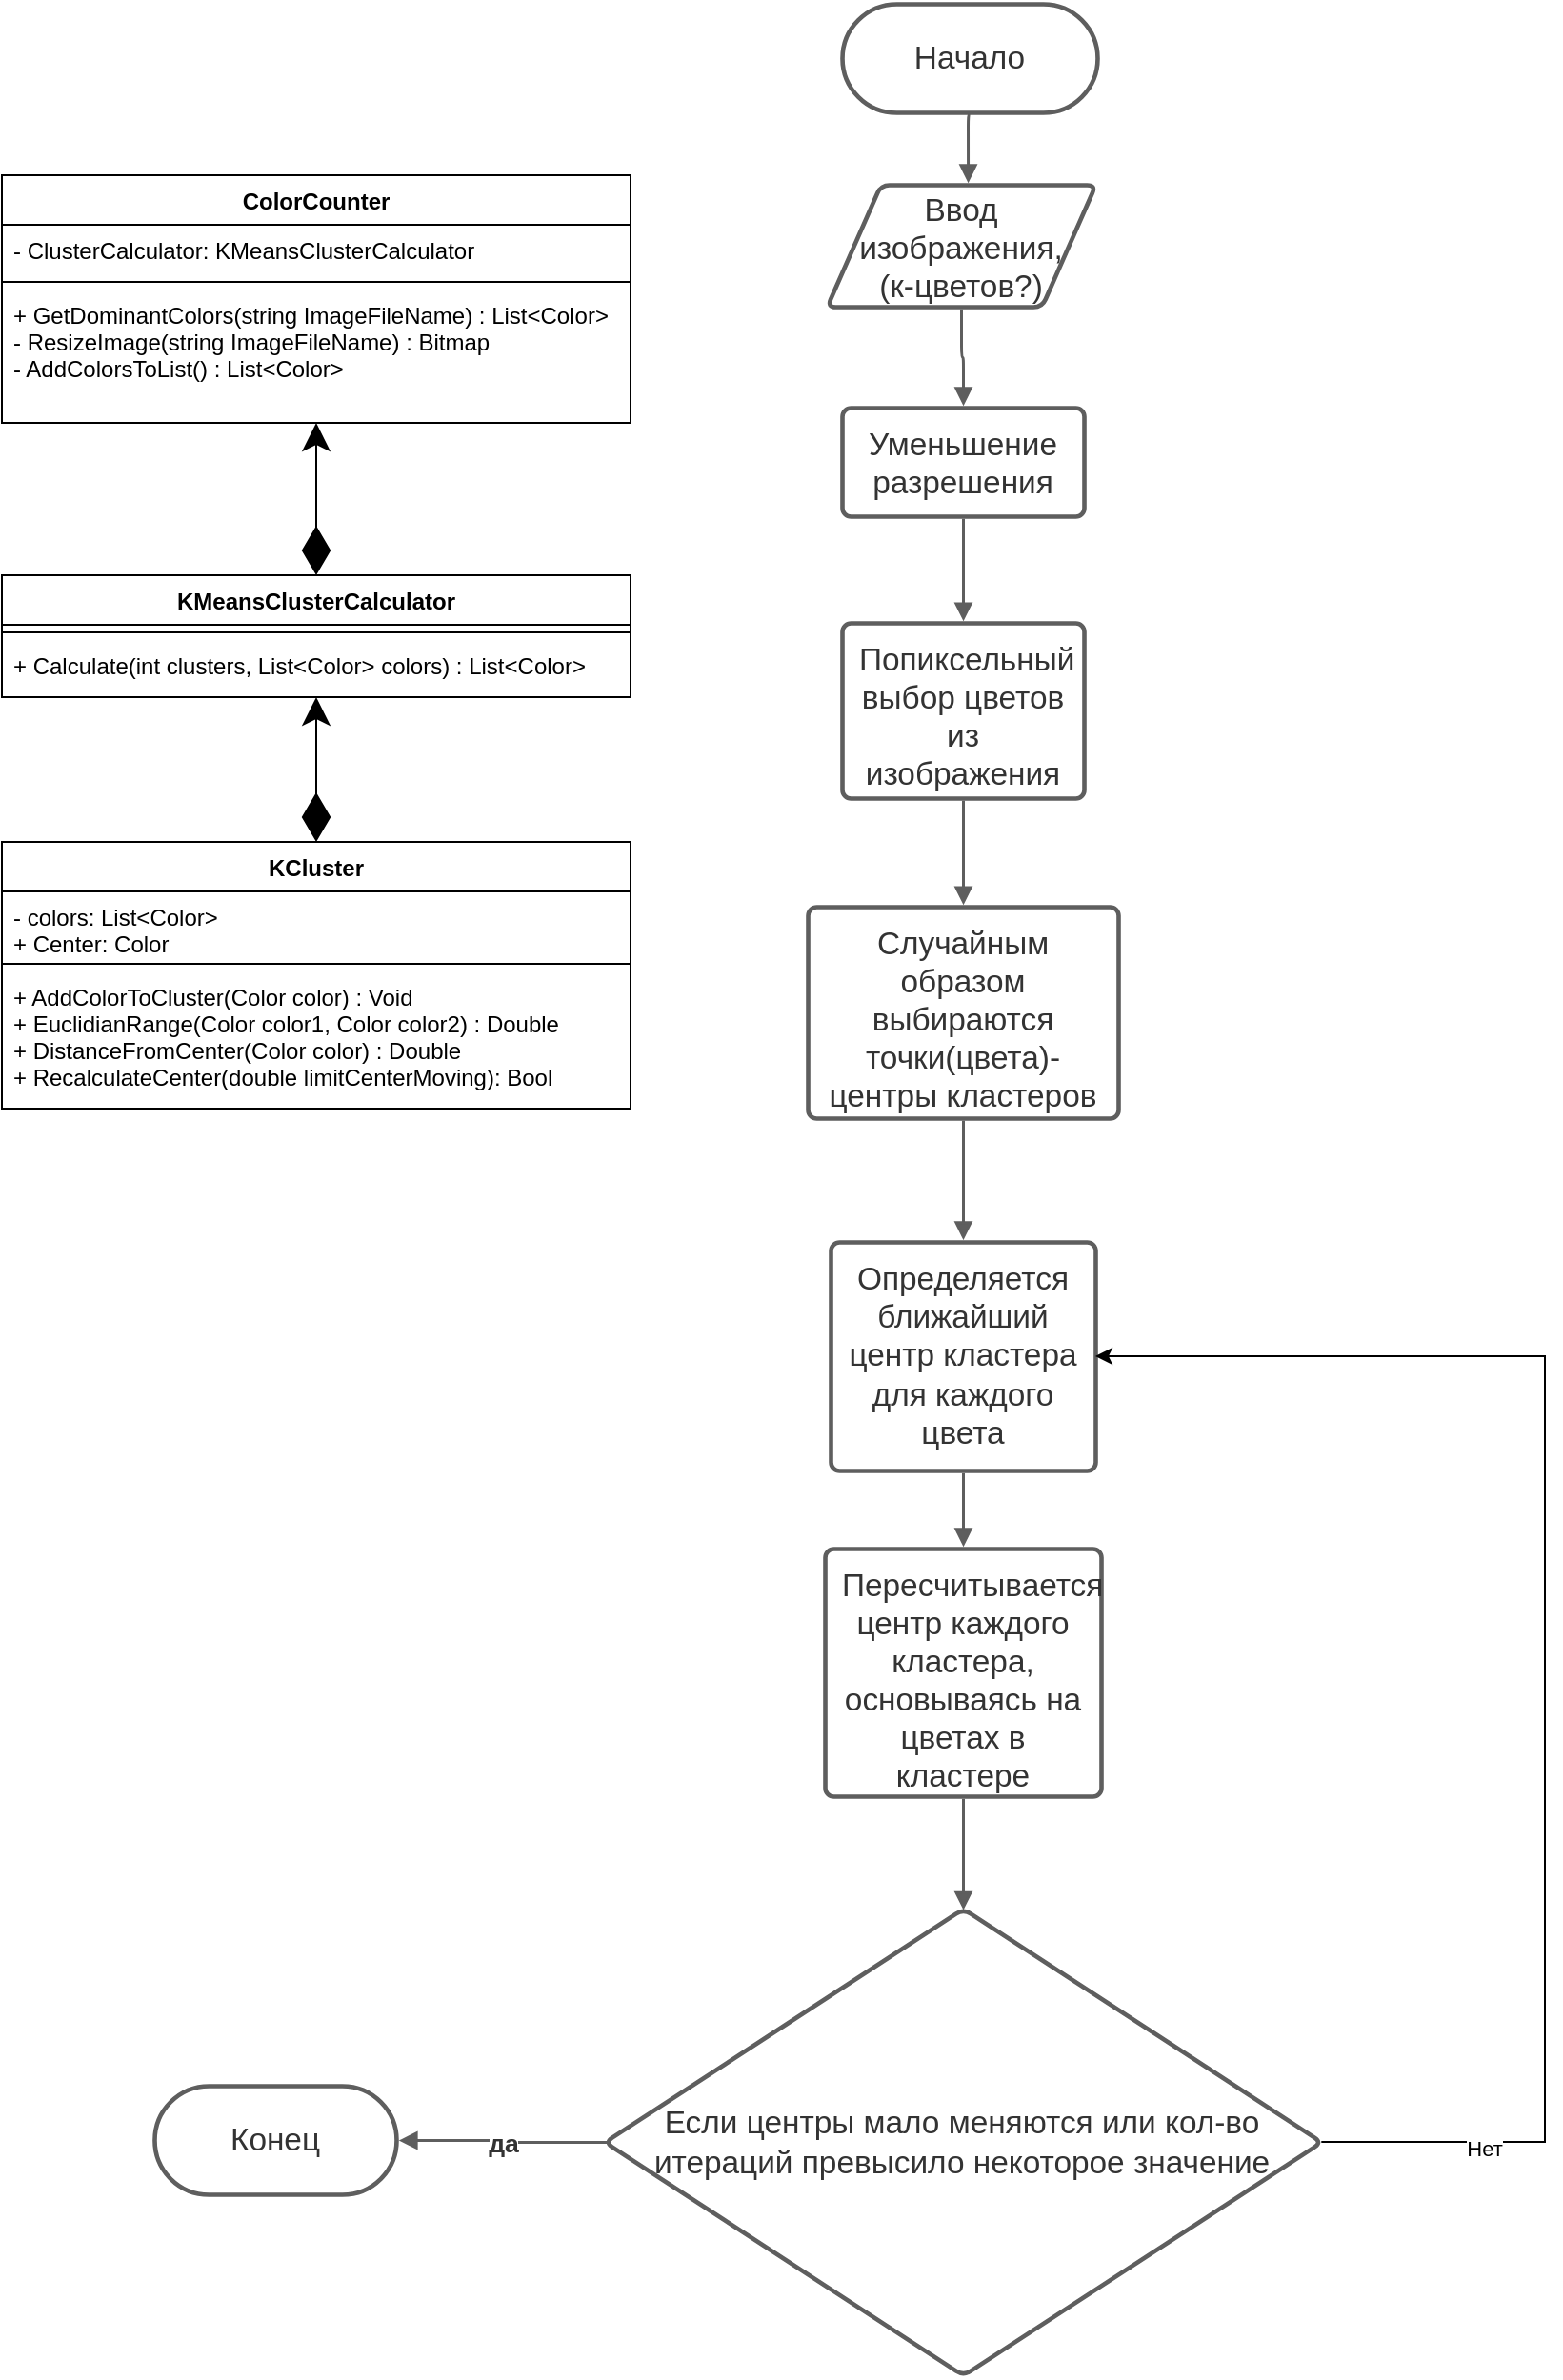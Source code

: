 <mxfile version="17.1.3" type="device"><diagram id="C5RBs43oDa-KdzZeNtuy" name="Page-1"><mxGraphModel dx="1209" dy="674" grid="1" gridSize="10" guides="1" tooltips="1" connect="1" arrows="1" fold="1" page="1" pageScale="1" pageWidth="827" pageHeight="1169" math="0" shadow="0"><root><mxCell id="WIyWlLk6GJQsqaUBKTNV-0"/><mxCell id="WIyWlLk6GJQsqaUBKTNV-1" parent="WIyWlLk6GJQsqaUBKTNV-0"/><mxCell id="cSo2BHz100ksYZLBIZbX-0" value="ColorCounter" style="swimlane;fontStyle=1;align=center;verticalAlign=top;childLayout=stackLayout;horizontal=1;startSize=26;horizontalStack=0;resizeParent=1;resizeParentMax=0;resizeLast=0;collapsible=1;marginBottom=0;" parent="WIyWlLk6GJQsqaUBKTNV-1" vertex="1"><mxGeometry x="70" y="150" width="330" height="130" as="geometry"/></mxCell><mxCell id="cSo2BHz100ksYZLBIZbX-1" value="- ClusterCalculator: KMeansClusterCalculator" style="text;strokeColor=none;fillColor=none;align=left;verticalAlign=top;spacingLeft=4;spacingRight=4;overflow=hidden;rotatable=0;points=[[0,0.5],[1,0.5]];portConstraint=eastwest;" parent="cSo2BHz100ksYZLBIZbX-0" vertex="1"><mxGeometry y="26" width="330" height="26" as="geometry"/></mxCell><mxCell id="cSo2BHz100ksYZLBIZbX-2" value="" style="line;strokeWidth=1;fillColor=none;align=left;verticalAlign=middle;spacingTop=-1;spacingLeft=3;spacingRight=3;rotatable=0;labelPosition=right;points=[];portConstraint=eastwest;" parent="cSo2BHz100ksYZLBIZbX-0" vertex="1"><mxGeometry y="52" width="330" height="8" as="geometry"/></mxCell><mxCell id="cSo2BHz100ksYZLBIZbX-3" value="+ GetDominantColors(string ImageFileName) : List&lt;Color&gt;&#10;- ResizeImage(string ImageFileName) : Bitmap&#10;- AddColorsToList() : List&lt;Color&gt;" style="text;strokeColor=none;fillColor=none;align=left;verticalAlign=top;spacingLeft=4;spacingRight=4;overflow=hidden;rotatable=0;points=[[0,0.5],[1,0.5]];portConstraint=eastwest;" parent="cSo2BHz100ksYZLBIZbX-0" vertex="1"><mxGeometry y="60" width="330" height="70" as="geometry"/></mxCell><mxCell id="cSo2BHz100ksYZLBIZbX-4" value="KCluster" style="swimlane;fontStyle=1;align=center;verticalAlign=top;childLayout=stackLayout;horizontal=1;startSize=26;horizontalStack=0;resizeParent=1;resizeParentMax=0;resizeLast=0;collapsible=1;marginBottom=0;" parent="WIyWlLk6GJQsqaUBKTNV-1" vertex="1"><mxGeometry x="70" y="500" width="330" height="140" as="geometry"/></mxCell><mxCell id="cSo2BHz100ksYZLBIZbX-5" value="- colors: List&lt;Color&gt;&#10;+ Center: Color" style="text;strokeColor=none;fillColor=none;align=left;verticalAlign=top;spacingLeft=4;spacingRight=4;overflow=hidden;rotatable=0;points=[[0,0.5],[1,0.5]];portConstraint=eastwest;" parent="cSo2BHz100ksYZLBIZbX-4" vertex="1"><mxGeometry y="26" width="330" height="34" as="geometry"/></mxCell><mxCell id="cSo2BHz100ksYZLBIZbX-6" value="" style="line;strokeWidth=1;fillColor=none;align=left;verticalAlign=middle;spacingTop=-1;spacingLeft=3;spacingRight=3;rotatable=0;labelPosition=right;points=[];portConstraint=eastwest;" parent="cSo2BHz100ksYZLBIZbX-4" vertex="1"><mxGeometry y="60" width="330" height="8" as="geometry"/></mxCell><mxCell id="cSo2BHz100ksYZLBIZbX-7" value="+ AddColorToCluster(Color color) : Void&#10;+ EuclidianRange(Color color1, Color color2) : Double&#10;+ DistanceFromCenter(Color color) : Double&#10;+ RecalculateCenter(double limitCenterMoving): Bool" style="text;strokeColor=none;fillColor=none;align=left;verticalAlign=top;spacingLeft=4;spacingRight=4;overflow=hidden;rotatable=0;points=[[0,0.5],[1,0.5]];portConstraint=eastwest;" parent="cSo2BHz100ksYZLBIZbX-4" vertex="1"><mxGeometry y="68" width="330" height="72" as="geometry"/></mxCell><mxCell id="cSo2BHz100ksYZLBIZbX-13" style="edgeStyle=orthogonalEdgeStyle;rounded=0;orthogonalLoop=1;jettySize=auto;html=1;startArrow=diamondThin;startFill=1;startSize=23;endSize=12;" parent="WIyWlLk6GJQsqaUBKTNV-1" source="cSo2BHz100ksYZLBIZbX-8" target="cSo2BHz100ksYZLBIZbX-0" edge="1"><mxGeometry relative="1" as="geometry"/></mxCell><mxCell id="cSo2BHz100ksYZLBIZbX-8" value="KMeansClusterCalculator" style="swimlane;fontStyle=1;align=center;verticalAlign=top;childLayout=stackLayout;horizontal=1;startSize=26;horizontalStack=0;resizeParent=1;resizeParentMax=0;resizeLast=0;collapsible=1;marginBottom=0;" parent="WIyWlLk6GJQsqaUBKTNV-1" vertex="1"><mxGeometry x="70" y="360" width="330" height="64" as="geometry"/></mxCell><mxCell id="cSo2BHz100ksYZLBIZbX-10" value="" style="line;strokeWidth=1;fillColor=none;align=left;verticalAlign=middle;spacingTop=-1;spacingLeft=3;spacingRight=3;rotatable=0;labelPosition=right;points=[];portConstraint=eastwest;" parent="cSo2BHz100ksYZLBIZbX-8" vertex="1"><mxGeometry y="26" width="330" height="8" as="geometry"/></mxCell><mxCell id="cSo2BHz100ksYZLBIZbX-11" value="+ Calculate(int clusters, List&lt;Color&gt; colors) : List&lt;Color&gt;" style="text;strokeColor=none;fillColor=none;align=left;verticalAlign=top;spacingLeft=4;spacingRight=4;overflow=hidden;rotatable=0;points=[[0,0.5],[1,0.5]];portConstraint=eastwest;" parent="cSo2BHz100ksYZLBIZbX-8" vertex="1"><mxGeometry y="34" width="330" height="30" as="geometry"/></mxCell><mxCell id="cSo2BHz100ksYZLBIZbX-14" style="edgeStyle=orthogonalEdgeStyle;rounded=0;orthogonalLoop=1;jettySize=auto;html=1;startArrow=diamondThin;startFill=1;startSize=23;endSize=12;exitX=0.5;exitY=0;exitDx=0;exitDy=0;" parent="WIyWlLk6GJQsqaUBKTNV-1" source="cSo2BHz100ksYZLBIZbX-4" target="cSo2BHz100ksYZLBIZbX-8" edge="1"><mxGeometry relative="1" as="geometry"><mxPoint x="234.5" y="624" as="sourcePoint"/><mxPoint x="234.5" y="484" as="targetPoint"/></mxGeometry></mxCell><UserObject label="Начало" lucidchartObjectId="g5Q2nmWiZh1n" id="cSo2BHz100ksYZLBIZbX-23"><mxCell style="html=1;overflow=block;blockSpacing=1;whiteSpace=wrap;rounded=1;arcSize=50;fontSize=16.7;fontColor=#333333;spacing=3.8;strokeColor=#5e5e5e;strokeOpacity=100;strokeWidth=2.3;" parent="WIyWlLk6GJQsqaUBKTNV-1" vertex="1"><mxGeometry x="511" y="60" width="134" height="57" as="geometry"/></mxCell></UserObject><UserObject label="Конец" lucidchartObjectId="j5Q2udImsC3C" id="cSo2BHz100ksYZLBIZbX-24"><mxCell style="html=1;overflow=block;blockSpacing=1;whiteSpace=wrap;rounded=1;arcSize=50;fontSize=16.7;fontColor=#333333;spacing=3.8;strokeColor=#5e5e5e;strokeOpacity=100;strokeWidth=2.3;" parent="WIyWlLk6GJQsqaUBKTNV-1" vertex="1"><mxGeometry x="150" y="1153" width="127" height="57" as="geometry"/></mxCell></UserObject><UserObject label="Ввод изображения,&#10;(к-цветов?)" lucidchartObjectId="15Q26xE5AP4l" id="cSo2BHz100ksYZLBIZbX-25"><mxCell style="html=1;overflow=block;blockSpacing=1;whiteSpace=wrap;shape=parallelogram;perimeter=parallelogramPerimeter;anchorPointDirection=0;fontSize=16.7;fontColor=#333333;spacing=3.8;strokeColor=#5e5e5e;strokeOpacity=100;rounded=1;absoluteArcSize=1;arcSize=9;strokeWidth=2.3;" parent="WIyWlLk6GJQsqaUBKTNV-1" vertex="1"><mxGeometry x="503" y="155" width="141" height="64" as="geometry"/></mxCell></UserObject><UserObject label="" lucidchartObjectId="k6Q2XhKv8dI8" id="cSo2BHz100ksYZLBIZbX-26"><mxCell style="html=1;jettySize=18;whiteSpace=wrap;fontSize=13;strokeColor=#5E5E5E;strokeWidth=1.5;rounded=1;arcSize=12;edgeStyle=orthogonalEdgeStyle;startArrow=none;endArrow=block;endFill=1;exitX=0.5;exitY=1.02;exitPerimeter=0;entryX=0.525;entryY=-0.018;entryPerimeter=0;" parent="WIyWlLk6GJQsqaUBKTNV-1" source="cSo2BHz100ksYZLBIZbX-23" target="cSo2BHz100ksYZLBIZbX-25" edge="1"><mxGeometry width="100" height="100" relative="1" as="geometry"><Array as="points"/></mxGeometry></mxCell></UserObject><UserObject label="Уменьшение разрешения" lucidchartObjectId="A6Q2a5.VeWSV" id="cSo2BHz100ksYZLBIZbX-27"><mxCell style="html=1;overflow=block;blockSpacing=1;whiteSpace=wrap;fontSize=16.7;fontColor=#333333;spacing=9;strokeColor=#5e5e5e;strokeOpacity=100;rounded=1;absoluteArcSize=1;arcSize=9;strokeWidth=2.3;" parent="WIyWlLk6GJQsqaUBKTNV-1" vertex="1"><mxGeometry x="511" y="272" width="127" height="57" as="geometry"/></mxCell></UserObject><UserObject label="" lucidchartObjectId="W6Q2DWlXGbQ0" id="cSo2BHz100ksYZLBIZbX-28"><mxCell style="html=1;jettySize=18;whiteSpace=wrap;fontSize=13;strokeColor=#5E5E5E;strokeWidth=1.5;rounded=1;arcSize=12;edgeStyle=orthogonalEdgeStyle;startArrow=none;endArrow=block;endFill=1;exitX=0.5;exitY=1.018;exitPerimeter=0;entryX=0.5;entryY=-0.02;entryPerimeter=0;" parent="WIyWlLk6GJQsqaUBKTNV-1" source="cSo2BHz100ksYZLBIZbX-25" target="cSo2BHz100ksYZLBIZbX-27" edge="1"><mxGeometry width="100" height="100" relative="1" as="geometry"><Array as="points"/></mxGeometry></mxCell></UserObject><UserObject label="Попиксельный выбор цветов из изображения" lucidchartObjectId="Y7Q2D2VN4EXc" id="cSo2BHz100ksYZLBIZbX-29"><mxCell style="html=1;overflow=block;blockSpacing=1;whiteSpace=wrap;fontSize=16.7;fontColor=#333333;spacing=9;strokeColor=#5e5e5e;strokeOpacity=100;rounded=1;absoluteArcSize=1;arcSize=9;strokeWidth=2.3;" parent="WIyWlLk6GJQsqaUBKTNV-1" vertex="1"><mxGeometry x="511" y="385" width="127" height="92" as="geometry"/></mxCell></UserObject><UserObject label="" lucidchartObjectId="17Q275-Nyi8Q" id="cSo2BHz100ksYZLBIZbX-30"><mxCell style="html=1;jettySize=18;whiteSpace=wrap;fontSize=13;strokeColor=#5E5E5E;strokeWidth=1.5;rounded=1;arcSize=12;edgeStyle=orthogonalEdgeStyle;startArrow=none;endArrow=block;endFill=1;exitX=0.5;exitY=1.02;exitPerimeter=0;entryX=0.5;entryY=-0.012;entryPerimeter=0;" parent="WIyWlLk6GJQsqaUBKTNV-1" source="cSo2BHz100ksYZLBIZbX-27" target="cSo2BHz100ksYZLBIZbX-29" edge="1"><mxGeometry width="100" height="100" relative="1" as="geometry"><Array as="points"/></mxGeometry></mxCell></UserObject><UserObject label="Случайным образом выбираются точки(цвета)-центры кластеров" lucidchartObjectId="V9Q2Q8j6msmR" id="cSo2BHz100ksYZLBIZbX-31"><mxCell style="html=1;overflow=block;blockSpacing=1;whiteSpace=wrap;fontSize=16.7;fontColor=#333333;spacing=9;strokeColor=#5e5e5e;strokeOpacity=100;rounded=1;absoluteArcSize=1;arcSize=9;strokeWidth=2.3;" parent="WIyWlLk6GJQsqaUBKTNV-1" vertex="1"><mxGeometry x="493" y="534" width="163" height="111" as="geometry"/></mxCell></UserObject><UserObject label="" lucidchartObjectId="F-Q2dXu1Kzqr" id="cSo2BHz100ksYZLBIZbX-32"><mxCell style="html=1;jettySize=18;whiteSpace=wrap;fontSize=13;strokeColor=#5E5E5E;strokeWidth=1.5;rounded=1;arcSize=12;edgeStyle=orthogonalEdgeStyle;startArrow=none;endArrow=block;endFill=1;exitX=0.5;exitY=1.012;exitPerimeter=0;entryX=0.5;entryY=-0.01;entryPerimeter=0;" parent="WIyWlLk6GJQsqaUBKTNV-1" source="cSo2BHz100ksYZLBIZbX-29" target="cSo2BHz100ksYZLBIZbX-31" edge="1"><mxGeometry width="100" height="100" relative="1" as="geometry"><Array as="points"/></mxGeometry></mxCell></UserObject><UserObject label="Определяется ближайший центр кластера для каждого цвета" lucidchartObjectId="__Q26MFPzvPb" id="cSo2BHz100ksYZLBIZbX-33"><mxCell style="html=1;overflow=block;blockSpacing=1;whiteSpace=wrap;fontSize=16.7;fontColor=#333333;spacing=9;strokeColor=#5e5e5e;strokeOpacity=100;rounded=1;absoluteArcSize=1;arcSize=9;strokeWidth=2.3;" parent="WIyWlLk6GJQsqaUBKTNV-1" vertex="1"><mxGeometry x="505" y="710" width="139" height="120" as="geometry"/></mxCell></UserObject><UserObject label="" lucidchartObjectId="c.Q27hJNnYXa" id="cSo2BHz100ksYZLBIZbX-34"><mxCell style="html=1;jettySize=18;whiteSpace=wrap;fontSize=13;strokeColor=#5E5E5E;strokeWidth=1.5;rounded=1;arcSize=12;edgeStyle=orthogonalEdgeStyle;startArrow=none;endArrow=block;endFill=1;exitX=0.5;exitY=1.01;exitPerimeter=0;entryX=0.5;entryY=-0.01;entryPerimeter=0;" parent="WIyWlLk6GJQsqaUBKTNV-1" source="cSo2BHz100ksYZLBIZbX-31" target="cSo2BHz100ksYZLBIZbX-33" edge="1"><mxGeometry width="100" height="100" relative="1" as="geometry"><Array as="points"/></mxGeometry></mxCell></UserObject><UserObject label="Пересчитывается центр каждого кластера, основываясь на цветах в кластере" lucidchartObjectId="C~Q26EjY-x09" id="cSo2BHz100ksYZLBIZbX-35"><mxCell style="html=1;overflow=block;blockSpacing=1;whiteSpace=wrap;fontSize=16.7;fontColor=#333333;spacing=9;strokeColor=#5e5e5e;strokeOpacity=100;rounded=1;absoluteArcSize=1;arcSize=9;strokeWidth=2.3;" parent="WIyWlLk6GJQsqaUBKTNV-1" vertex="1"><mxGeometry x="502" y="871" width="145" height="130" as="geometry"/></mxCell></UserObject><UserObject label="" lucidchartObjectId="K~Q2ZM5ffX5x" id="cSo2BHz100ksYZLBIZbX-36"><mxCell style="html=1;jettySize=18;whiteSpace=wrap;fontSize=13;strokeColor=#5E5E5E;strokeWidth=1.5;rounded=1;arcSize=12;edgeStyle=orthogonalEdgeStyle;startArrow=none;endArrow=block;endFill=1;exitX=0.5;exitY=1.01;exitPerimeter=0;entryX=0.5;entryY=-0.009;entryPerimeter=0;" parent="WIyWlLk6GJQsqaUBKTNV-1" source="cSo2BHz100ksYZLBIZbX-33" target="cSo2BHz100ksYZLBIZbX-35" edge="1"><mxGeometry width="100" height="100" relative="1" as="geometry"><Array as="points"/></mxGeometry></mxCell></UserObject><mxCell id="tNjsroWUNSVQnEy-LlEA-0" style="edgeStyle=orthogonalEdgeStyle;rounded=0;orthogonalLoop=1;jettySize=auto;html=1;entryX=1;entryY=0.5;entryDx=0;entryDy=0;" edge="1" parent="WIyWlLk6GJQsqaUBKTNV-1" source="cSo2BHz100ksYZLBIZbX-37" target="cSo2BHz100ksYZLBIZbX-33"><mxGeometry relative="1" as="geometry"><mxPoint x="820" y="770" as="targetPoint"/><Array as="points"><mxPoint x="880" y="1183"/><mxPoint x="880" y="770"/></Array></mxGeometry></mxCell><mxCell id="tNjsroWUNSVQnEy-LlEA-1" value="Нет" style="edgeLabel;html=1;align=center;verticalAlign=middle;resizable=0;points=[];" vertex="1" connectable="0" parent="tNjsroWUNSVQnEy-LlEA-0"><mxGeometry x="-0.778" y="-2" relative="1" as="geometry"><mxPoint y="1" as="offset"/></mxGeometry></mxCell><UserObject label="Если центры мало меняются или кол-во итераций превысило некоторое значение" lucidchartObjectId=".~Q2B87fplLJ" id="cSo2BHz100ksYZLBIZbX-37"><mxCell style="html=1;overflow=block;blockSpacing=1;whiteSpace=wrap;rhombus;fontSize=16.7;fontColor=#333333;spacing=3.8;strokeColor=#5e5e5e;strokeOpacity=100;rounded=1;absoluteArcSize=1;arcSize=9;strokeWidth=2.3;" parent="WIyWlLk6GJQsqaUBKTNV-1" vertex="1"><mxGeometry x="386.35" y="1060" width="376.3" height="245" as="geometry"/></mxCell></UserObject><UserObject label="" lucidchartObjectId="WaR2q9mGYCtn" id="cSo2BHz100ksYZLBIZbX-38"><mxCell style="html=1;jettySize=18;whiteSpace=wrap;fontSize=13;strokeColor=#5E5E5E;strokeWidth=1.5;rounded=1;arcSize=12;edgeStyle=orthogonalEdgeStyle;startArrow=none;endArrow=block;endFill=1;exitX=0.5;exitY=1.009;exitPerimeter=0;entryX=0.5;entryY=0.002;entryPerimeter=0;" parent="WIyWlLk6GJQsqaUBKTNV-1" source="cSo2BHz100ksYZLBIZbX-35" target="cSo2BHz100ksYZLBIZbX-37" edge="1"><mxGeometry width="100" height="100" relative="1" as="geometry"><Array as="points"/></mxGeometry></mxCell></UserObject><UserObject label="" lucidchartObjectId="~aR2yRAqxWGD" id="cSo2BHz100ksYZLBIZbX-39"><mxCell style="html=1;jettySize=18;whiteSpace=wrap;fontSize=13.3;fontColor=#333333;fontStyle=1;strokeColor=#5E5E5E;strokeWidth=1.5;rounded=1;arcSize=12;edgeStyle=orthogonalEdgeStyle;startArrow=none;endArrow=block;endFill=1;exitX=0.004;exitY=0.5;exitPerimeter=0;entryX=1.009;entryY=0.5;entryPerimeter=0;" parent="WIyWlLk6GJQsqaUBKTNV-1" source="cSo2BHz100ksYZLBIZbX-37" target="cSo2BHz100ksYZLBIZbX-24" edge="1"><mxGeometry width="100" height="100" relative="1" as="geometry"><Array as="points"/></mxGeometry></mxCell></UserObject><mxCell id="cSo2BHz100ksYZLBIZbX-40" value="да" style="text;html=1;resizable=0;labelBackgroundColor=default;align=center;verticalAlign=middle;fontStyle=1;fontColor=#333333;fontSize=13.3;" parent="cSo2BHz100ksYZLBIZbX-39" vertex="1"><mxGeometry relative="1" as="geometry"/></mxCell></root></mxGraphModel></diagram></mxfile>